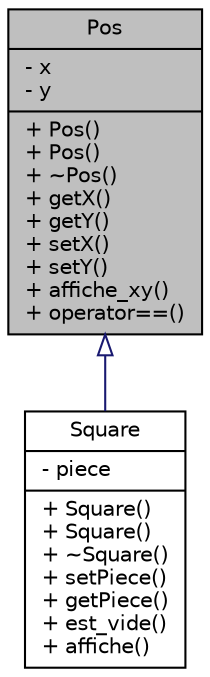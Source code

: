 digraph "Pos"
{
 // LATEX_PDF_SIZE
  edge [fontname="Helvetica",fontsize="10",labelfontname="Helvetica",labelfontsize="10"];
  node [fontname="Helvetica",fontsize="10",shape=record];
  Node1 [label="{Pos\n|- x\l- y\l|+ Pos()\l+ Pos()\l+ ~Pos()\l+ getX()\l+ getY()\l+ setX()\l+ setY()\l+ affiche_xy()\l+ operator==()\l}",height=0.2,width=0.4,color="black", fillcolor="grey75", style="filled", fontcolor="black",tooltip="Classe représentant une position dans un espace bidimensionnel."];
  Node1 -> Node2 [dir="back",color="midnightblue",fontsize="10",style="solid",arrowtail="onormal",fontname="Helvetica"];
  Node2 [label="{Square\n|- piece\l|+ Square()\l+ Square()\l+ ~Square()\l+ setPiece()\l+ getPiece()\l+ est_vide()\l+ affiche()\l}",height=0.2,width=0.4,color="black", fillcolor="white", style="filled",URL="$classSquare.html",tooltip="Classe représentant une case d'un plateau de jeu."];
}
